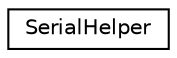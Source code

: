 digraph "Graphical Class Hierarchy"
{
 // LATEX_PDF_SIZE
  edge [fontname="Helvetica",fontsize="10",labelfontname="Helvetica",labelfontsize="10"];
  node [fontname="Helvetica",fontsize="10",shape=record];
  rankdir="LR";
  Node0 [label="SerialHelper",height=0.2,width=0.4,color="black", fillcolor="white", style="filled",URL="$classSerialHelper_1_1SerialHelper.html",tooltip=" "];
}

